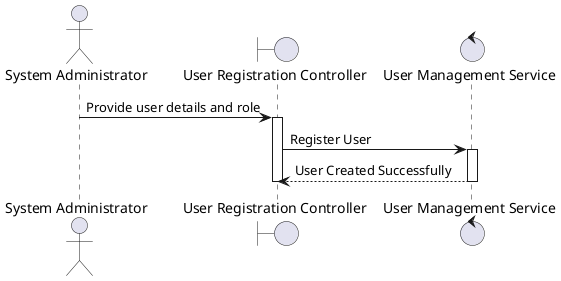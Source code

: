 @startuml

actor "System Administrator" as Admin
boundary "User Registration Controller" as RegistrationController
control "User Management Service" as UserService

Admin -> RegistrationController: Provide user details and role
activate RegistrationController
RegistrationController -> UserService: Register User
activate UserService
UserService --> RegistrationController: User Created Successfully
deactivate UserService
deactivate RegistrationController

@enduml